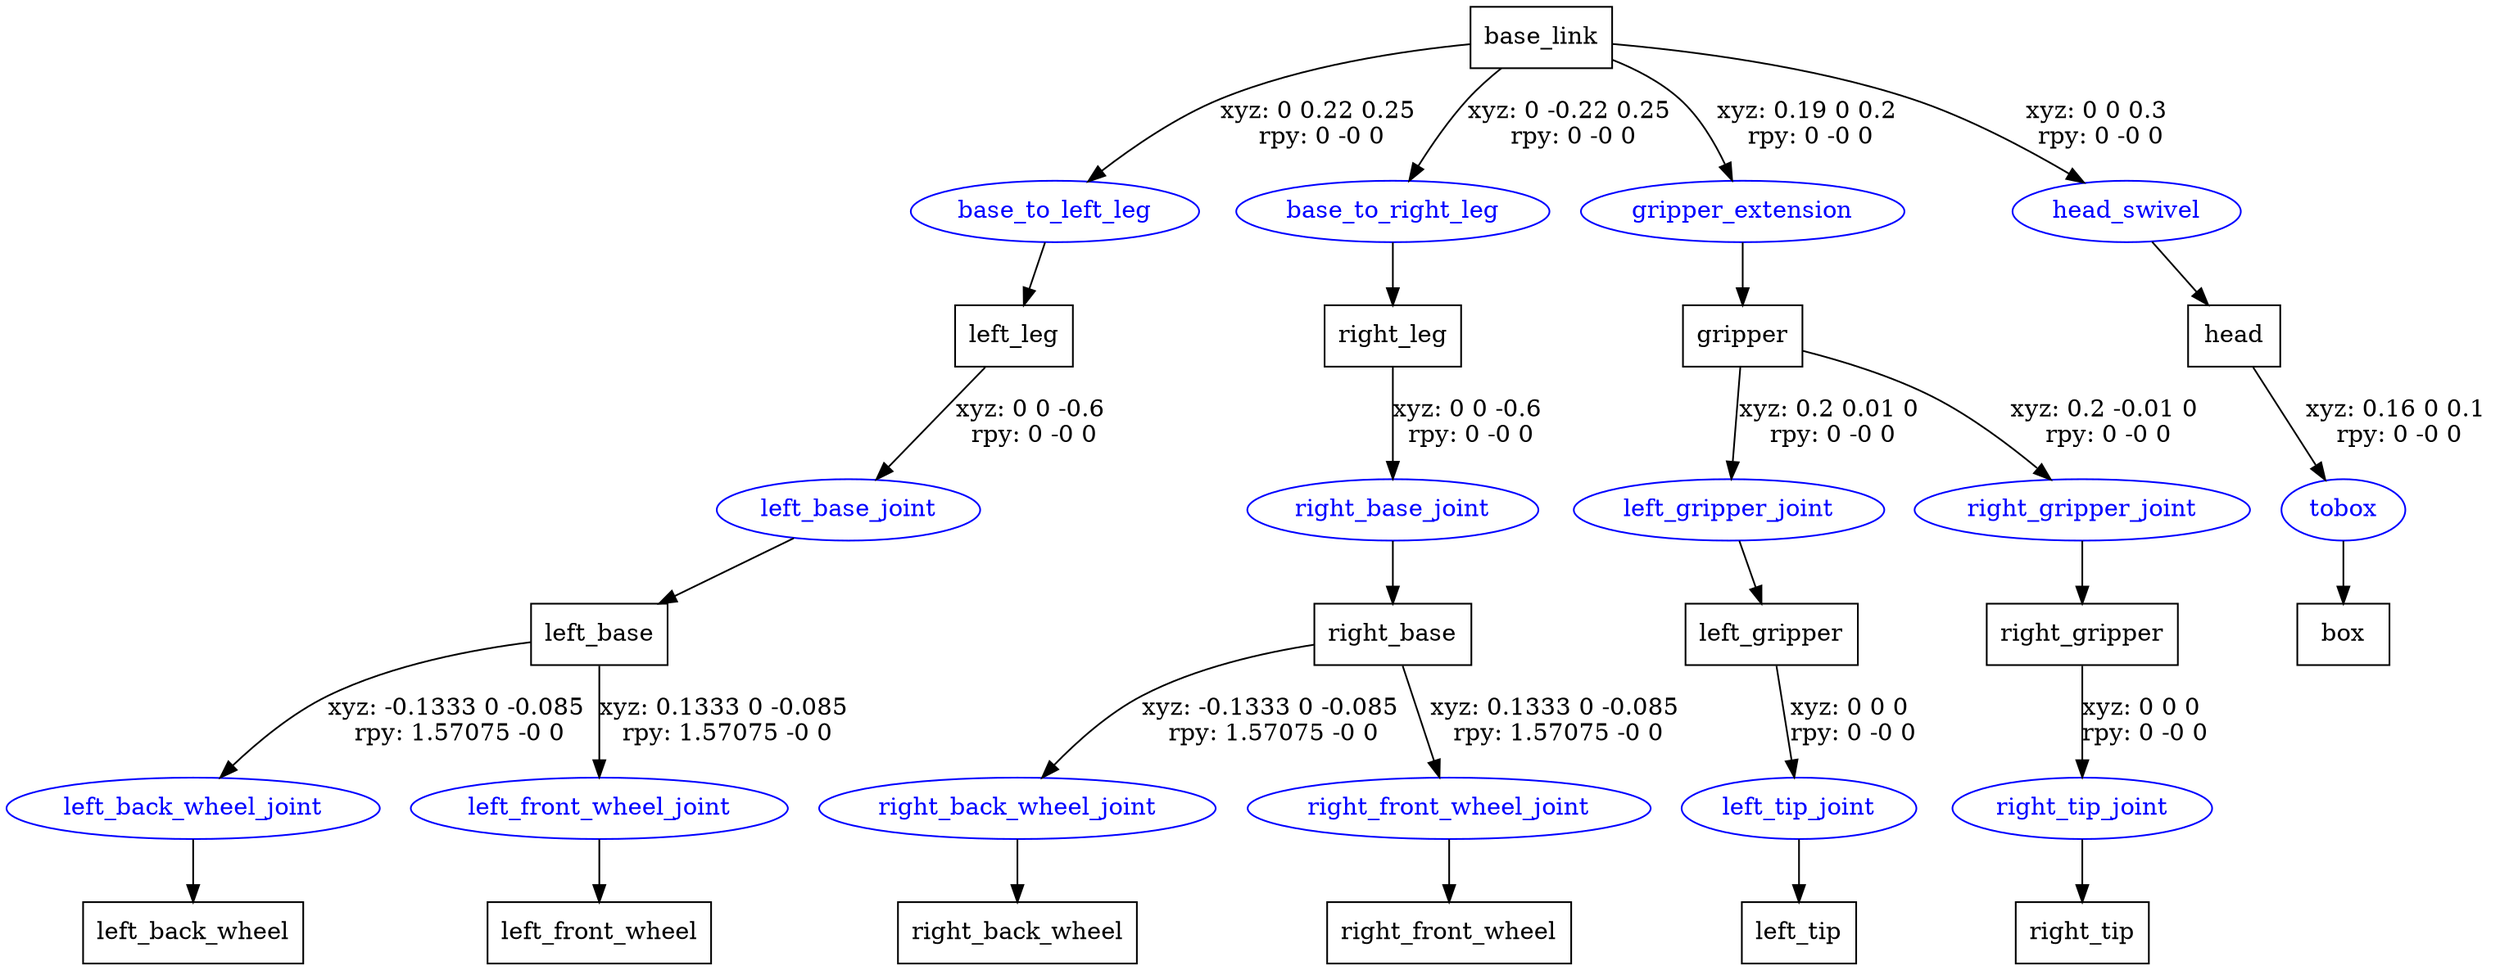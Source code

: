 digraph G {
node [shape=box];
"base_link" [label="base_link"];
"left_leg" [label="left_leg"];
"left_base" [label="left_base"];
"left_back_wheel" [label="left_back_wheel"];
"left_front_wheel" [label="left_front_wheel"];
"right_leg" [label="right_leg"];
"right_base" [label="right_base"];
"right_back_wheel" [label="right_back_wheel"];
"right_front_wheel" [label="right_front_wheel"];
"gripper" [label="gripper"];
"left_gripper" [label="left_gripper"];
"left_tip" [label="left_tip"];
"right_gripper" [label="right_gripper"];
"right_tip" [label="right_tip"];
"head" [label="head"];
"box" [label="box"];
node [shape=ellipse, color=blue, fontcolor=blue];
"base_link" -> "base_to_left_leg" [label="xyz: 0 0.22 0.25 \nrpy: 0 -0 0"]
"base_to_left_leg" -> "left_leg"
"left_leg" -> "left_base_joint" [label="xyz: 0 0 -0.6 \nrpy: 0 -0 0"]
"left_base_joint" -> "left_base"
"left_base" -> "left_back_wheel_joint" [label="xyz: -0.1333 0 -0.085 \nrpy: 1.57075 -0 0"]
"left_back_wheel_joint" -> "left_back_wheel"
"left_base" -> "left_front_wheel_joint" [label="xyz: 0.1333 0 -0.085 \nrpy: 1.57075 -0 0"]
"left_front_wheel_joint" -> "left_front_wheel"
"base_link" -> "base_to_right_leg" [label="xyz: 0 -0.22 0.25 \nrpy: 0 -0 0"]
"base_to_right_leg" -> "right_leg"
"right_leg" -> "right_base_joint" [label="xyz: 0 0 -0.6 \nrpy: 0 -0 0"]
"right_base_joint" -> "right_base"
"right_base" -> "right_back_wheel_joint" [label="xyz: -0.1333 0 -0.085 \nrpy: 1.57075 -0 0"]
"right_back_wheel_joint" -> "right_back_wheel"
"right_base" -> "right_front_wheel_joint" [label="xyz: 0.1333 0 -0.085 \nrpy: 1.57075 -0 0"]
"right_front_wheel_joint" -> "right_front_wheel"
"base_link" -> "gripper_extension" [label="xyz: 0.19 0 0.2 \nrpy: 0 -0 0"]
"gripper_extension" -> "gripper"
"gripper" -> "left_gripper_joint" [label="xyz: 0.2 0.01 0 \nrpy: 0 -0 0"]
"left_gripper_joint" -> "left_gripper"
"left_gripper" -> "left_tip_joint" [label="xyz: 0 0 0 \nrpy: 0 -0 0"]
"left_tip_joint" -> "left_tip"
"gripper" -> "right_gripper_joint" [label="xyz: 0.2 -0.01 0 \nrpy: 0 -0 0"]
"right_gripper_joint" -> "right_gripper"
"right_gripper" -> "right_tip_joint" [label="xyz: 0 0 0 \nrpy: 0 -0 0"]
"right_tip_joint" -> "right_tip"
"base_link" -> "head_swivel" [label="xyz: 0 0 0.3 \nrpy: 0 -0 0"]
"head_swivel" -> "head"
"head" -> "tobox" [label="xyz: 0.16 0 0.1 \nrpy: 0 -0 0"]
"tobox" -> "box"
}
